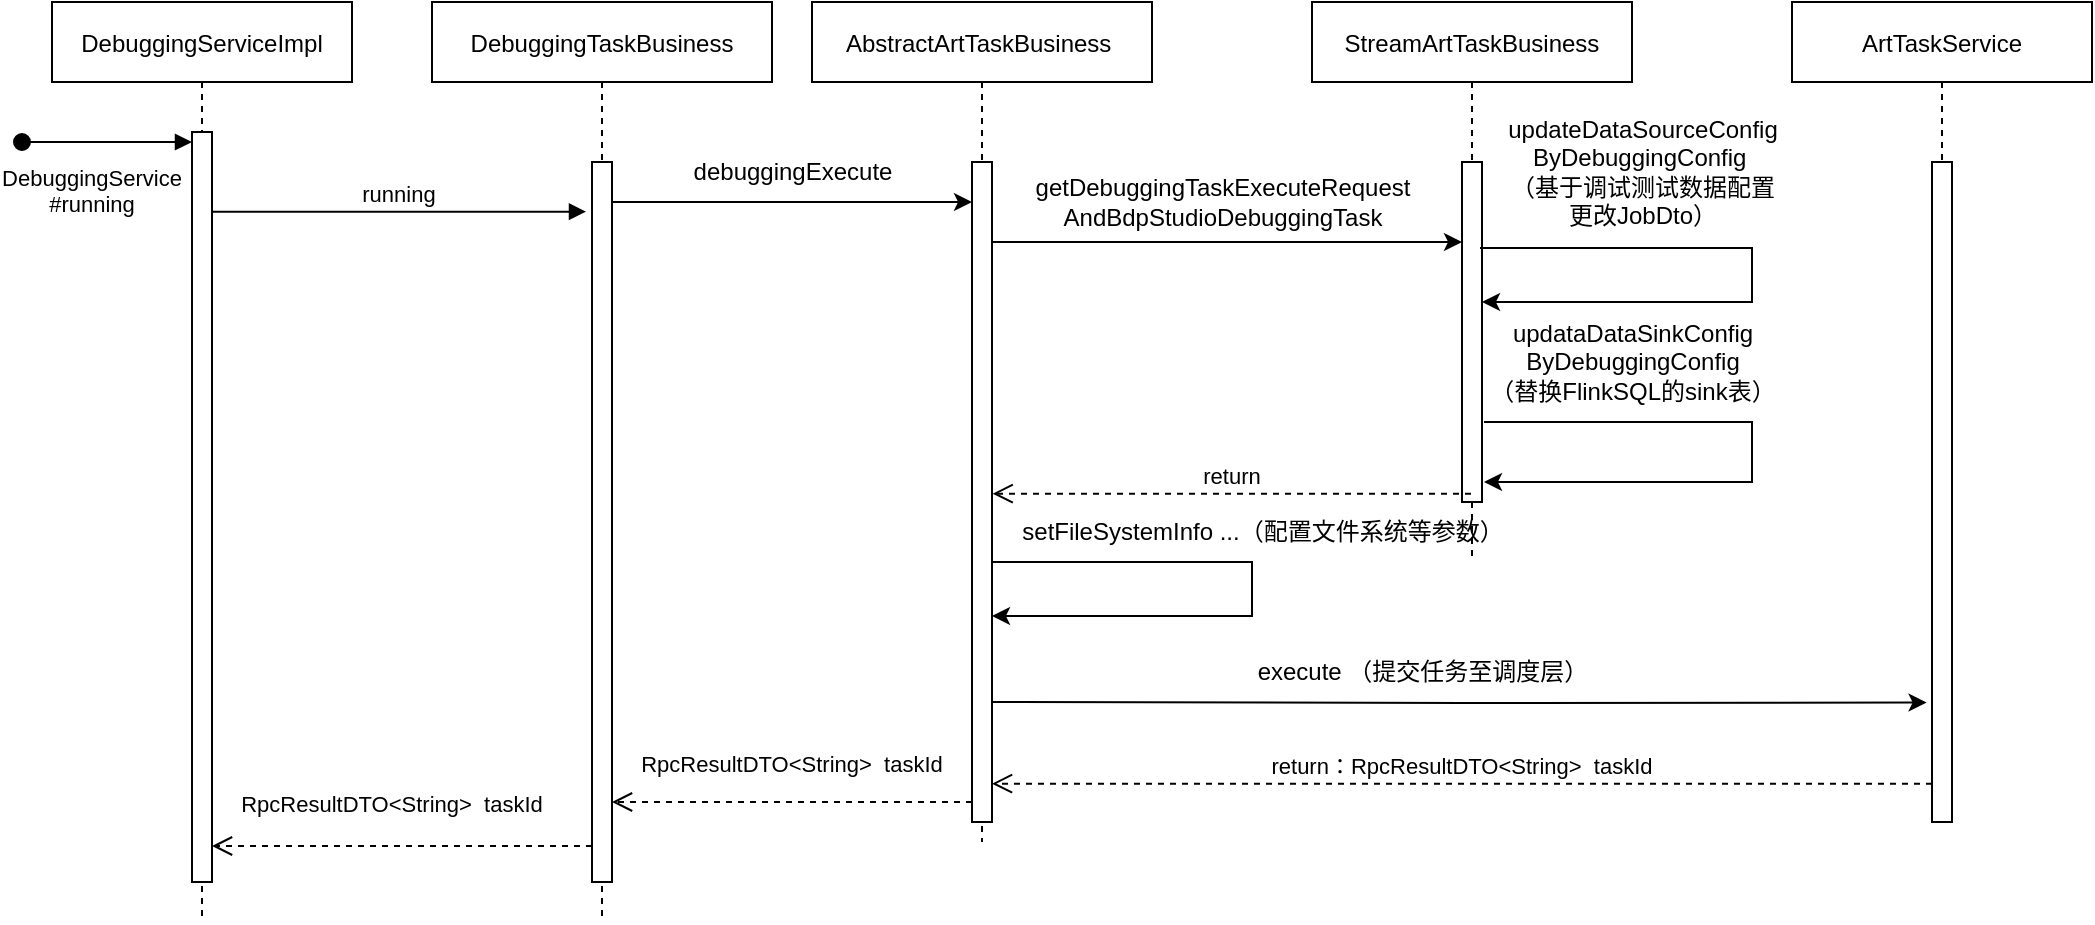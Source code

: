 <mxfile version="20.0.4" type="github">
  <diagram id="kgpKYQtTHZ0yAKxKKP6v" name="Page-1">
    <mxGraphModel dx="2272" dy="762" grid="1" gridSize="10" guides="1" tooltips="1" connect="1" arrows="1" fold="1" page="1" pageScale="1" pageWidth="850" pageHeight="1100" math="0" shadow="0">
      <root>
        <mxCell id="0" />
        <mxCell id="1" parent="0" />
        <mxCell id="3nuBFxr9cyL0pnOWT2aG-1" value="DebuggingServiceImpl" style="shape=umlLifeline;perimeter=lifelinePerimeter;container=1;collapsible=0;recursiveResize=0;rounded=0;shadow=0;strokeWidth=1;" parent="1" vertex="1">
          <mxGeometry x="-230" y="70" width="150" height="460" as="geometry" />
        </mxCell>
        <mxCell id="3nuBFxr9cyL0pnOWT2aG-2" value="" style="points=[];perimeter=orthogonalPerimeter;rounded=0;shadow=0;strokeWidth=1;" parent="3nuBFxr9cyL0pnOWT2aG-1" vertex="1">
          <mxGeometry x="70" y="65" width="10" height="375" as="geometry" />
        </mxCell>
        <mxCell id="3nuBFxr9cyL0pnOWT2aG-3" value="DebuggingService&#xa;#running" style="verticalAlign=bottom;startArrow=oval;endArrow=block;startSize=8;shadow=0;strokeWidth=1;" parent="3nuBFxr9cyL0pnOWT2aG-1" target="3nuBFxr9cyL0pnOWT2aG-2" edge="1">
          <mxGeometry x="-0.176" y="-40" relative="1" as="geometry">
            <mxPoint x="-15" y="70" as="sourcePoint" />
            <Array as="points">
              <mxPoint x="20" y="70" />
              <mxPoint x="30" y="70" />
            </Array>
            <mxPoint as="offset" />
          </mxGeometry>
        </mxCell>
        <mxCell id="3nuBFxr9cyL0pnOWT2aG-5" value="DebuggingTaskBusiness" style="shape=umlLifeline;perimeter=lifelinePerimeter;container=1;collapsible=0;recursiveResize=0;rounded=0;shadow=0;strokeWidth=1;" parent="1" vertex="1">
          <mxGeometry x="-40" y="70" width="170" height="460" as="geometry" />
        </mxCell>
        <mxCell id="3nuBFxr9cyL0pnOWT2aG-6" value="" style="points=[];perimeter=orthogonalPerimeter;rounded=0;shadow=0;strokeWidth=1;" parent="3nuBFxr9cyL0pnOWT2aG-5" vertex="1">
          <mxGeometry x="80" y="80" width="10" height="360" as="geometry" />
        </mxCell>
        <mxCell id="3nuBFxr9cyL0pnOWT2aG-7" value="RpcResultDTO&lt;String&gt;  taskId" style="verticalAlign=bottom;endArrow=open;dashed=1;endSize=8;exitX=0;exitY=0.95;shadow=0;strokeWidth=1;" parent="1" source="3nuBFxr9cyL0pnOWT2aG-6" target="3nuBFxr9cyL0pnOWT2aG-2" edge="1">
          <mxGeometry x="0.053" y="-12" relative="1" as="geometry">
            <mxPoint x="275" y="236" as="targetPoint" />
            <mxPoint as="offset" />
          </mxGeometry>
        </mxCell>
        <mxCell id="3nuBFxr9cyL0pnOWT2aG-8" value="running" style="verticalAlign=bottom;endArrow=block;entryX=-0.3;entryY=0.069;shadow=0;strokeWidth=1;entryDx=0;entryDy=0;entryPerimeter=0;" parent="1" source="3nuBFxr9cyL0pnOWT2aG-2" target="3nuBFxr9cyL0pnOWT2aG-6" edge="1">
          <mxGeometry relative="1" as="geometry">
            <mxPoint x="275" y="160" as="sourcePoint" />
          </mxGeometry>
        </mxCell>
        <mxCell id="IpG74CALEGy_LHDKiSj2-1" value="AbstractArtTaskBusiness " style="shape=umlLifeline;perimeter=lifelinePerimeter;container=1;collapsible=0;recursiveResize=0;rounded=0;shadow=0;strokeWidth=1;" vertex="1" parent="1">
          <mxGeometry x="150" y="70" width="170" height="420" as="geometry" />
        </mxCell>
        <mxCell id="IpG74CALEGy_LHDKiSj2-7" value="" style="points=[];perimeter=orthogonalPerimeter;rounded=0;shadow=0;strokeWidth=1;" vertex="1" parent="IpG74CALEGy_LHDKiSj2-1">
          <mxGeometry x="80" y="80" width="10" height="330" as="geometry" />
        </mxCell>
        <mxCell id="IpG74CALEGy_LHDKiSj2-9" value="debuggingExecute" style="text;html=1;align=center;verticalAlign=middle;resizable=0;points=[];autosize=1;strokeColor=none;fillColor=none;" vertex="1" parent="IpG74CALEGy_LHDKiSj2-1">
          <mxGeometry x="-70" y="70" width="120" height="30" as="geometry" />
        </mxCell>
        <mxCell id="IpG74CALEGy_LHDKiSj2-32" value="" style="endArrow=classic;html=1;rounded=0;" edge="1" parent="IpG74CALEGy_LHDKiSj2-1">
          <mxGeometry width="50" height="50" relative="1" as="geometry">
            <mxPoint x="90" y="280" as="sourcePoint" />
            <mxPoint x="90" y="307.0" as="targetPoint" />
            <Array as="points">
              <mxPoint x="220" y="280" />
              <mxPoint x="220" y="307" />
            </Array>
          </mxGeometry>
        </mxCell>
        <mxCell id="IpG74CALEGy_LHDKiSj2-36" value="" style="edgeStyle=orthogonalEdgeStyle;rounded=0;orthogonalLoop=1;jettySize=auto;html=1;entryX=-0.271;entryY=0.819;entryDx=0;entryDy=0;entryPerimeter=0;" edge="1" parent="IpG74CALEGy_LHDKiSj2-1" target="IpG74CALEGy_LHDKiSj2-17">
          <mxGeometry relative="1" as="geometry">
            <mxPoint x="90" y="350" as="sourcePoint" />
            <mxPoint x="325" y="350" as="targetPoint" />
            <Array as="points" />
          </mxGeometry>
        </mxCell>
        <mxCell id="IpG74CALEGy_LHDKiSj2-42" value="RpcResultDTO&lt;String&gt;  taskId" style="verticalAlign=bottom;endArrow=open;dashed=1;endSize=8;exitX=0;exitY=0.95;shadow=0;strokeWidth=1;" edge="1" parent="IpG74CALEGy_LHDKiSj2-1">
          <mxGeometry y="-10" relative="1" as="geometry">
            <mxPoint x="-100" y="400" as="targetPoint" />
            <mxPoint x="80" y="400" as="sourcePoint" />
            <mxPoint as="offset" />
          </mxGeometry>
        </mxCell>
        <mxCell id="IpG74CALEGy_LHDKiSj2-3" value="StreamArtTaskBusiness" style="shape=umlLifeline;perimeter=lifelinePerimeter;container=1;collapsible=0;recursiveResize=0;rounded=0;shadow=0;strokeWidth=1;" vertex="1" parent="1">
          <mxGeometry x="400" y="70" width="160" height="280" as="geometry" />
        </mxCell>
        <mxCell id="IpG74CALEGy_LHDKiSj2-13" value="" style="points=[];perimeter=orthogonalPerimeter;rounded=0;shadow=0;strokeWidth=1;" vertex="1" parent="IpG74CALEGy_LHDKiSj2-3">
          <mxGeometry x="75" y="80" width="10" height="170" as="geometry" />
        </mxCell>
        <mxCell id="IpG74CALEGy_LHDKiSj2-24" value="" style="endArrow=classic;html=1;rounded=0;" edge="1" parent="IpG74CALEGy_LHDKiSj2-3" target="IpG74CALEGy_LHDKiSj2-13">
          <mxGeometry width="50" height="50" relative="1" as="geometry">
            <mxPoint x="84" y="123" as="sourcePoint" />
            <mxPoint x="90" y="160" as="targetPoint" />
            <Array as="points">
              <mxPoint x="220" y="123" />
              <mxPoint x="220" y="150" />
            </Array>
          </mxGeometry>
        </mxCell>
        <mxCell id="IpG74CALEGy_LHDKiSj2-25" value="" style="endArrow=classic;html=1;rounded=0;" edge="1" parent="IpG74CALEGy_LHDKiSj2-3">
          <mxGeometry width="50" height="50" relative="1" as="geometry">
            <mxPoint x="86" y="210" as="sourcePoint" />
            <mxPoint x="86" y="240" as="targetPoint" />
            <Array as="points">
              <mxPoint x="220" y="210" />
              <mxPoint x="220" y="240" />
            </Array>
          </mxGeometry>
        </mxCell>
        <mxCell id="IpG74CALEGy_LHDKiSj2-33" value="setFileSystemInfo ...（配置文件系统等参数）" style="text;html=1;align=center;verticalAlign=middle;resizable=0;points=[];autosize=1;strokeColor=none;fillColor=none;" vertex="1" parent="IpG74CALEGy_LHDKiSj2-3">
          <mxGeometry x="-155" y="250" width="260" height="30" as="geometry" />
        </mxCell>
        <mxCell id="IpG74CALEGy_LHDKiSj2-31" value="return" style="verticalAlign=bottom;endArrow=open;dashed=1;endSize=8;shadow=0;strokeWidth=1;entryX=-0.018;entryY=-0.139;entryDx=0;entryDy=0;entryPerimeter=0;" edge="1" parent="IpG74CALEGy_LHDKiSj2-3" source="IpG74CALEGy_LHDKiSj2-3" target="IpG74CALEGy_LHDKiSj2-33">
          <mxGeometry relative="1" as="geometry">
            <mxPoint x="-120" y="250.0" as="targetPoint" />
            <mxPoint x="70" y="250.0" as="sourcePoint" />
          </mxGeometry>
        </mxCell>
        <mxCell id="IpG74CALEGy_LHDKiSj2-5" value="ArtTaskService" style="shape=umlLifeline;perimeter=lifelinePerimeter;container=1;collapsible=0;recursiveResize=0;rounded=0;shadow=0;strokeWidth=1;" vertex="1" parent="1">
          <mxGeometry x="640" y="70" width="150" height="410" as="geometry" />
        </mxCell>
        <mxCell id="IpG74CALEGy_LHDKiSj2-17" value="" style="points=[];perimeter=orthogonalPerimeter;rounded=0;shadow=0;strokeWidth=1;" vertex="1" parent="IpG74CALEGy_LHDKiSj2-5">
          <mxGeometry x="70" y="80" width="10" height="330" as="geometry" />
        </mxCell>
        <mxCell id="IpG74CALEGy_LHDKiSj2-8" value="" style="edgeStyle=orthogonalEdgeStyle;rounded=0;orthogonalLoop=1;jettySize=auto;html=1;" edge="1" parent="1" source="3nuBFxr9cyL0pnOWT2aG-6" target="IpG74CALEGy_LHDKiSj2-7">
          <mxGeometry relative="1" as="geometry">
            <Array as="points">
              <mxPoint x="200" y="170" />
              <mxPoint x="200" y="170" />
            </Array>
          </mxGeometry>
        </mxCell>
        <mxCell id="IpG74CALEGy_LHDKiSj2-14" value="" style="edgeStyle=orthogonalEdgeStyle;rounded=0;orthogonalLoop=1;jettySize=auto;html=1;" edge="1" parent="1" source="IpG74CALEGy_LHDKiSj2-7" target="IpG74CALEGy_LHDKiSj2-13">
          <mxGeometry relative="1" as="geometry">
            <Array as="points">
              <mxPoint x="310" y="190" />
              <mxPoint x="310" y="190" />
            </Array>
          </mxGeometry>
        </mxCell>
        <mxCell id="IpG74CALEGy_LHDKiSj2-16" value="getDebuggingTaskExecuteRequest&lt;br&gt;AndBdpStudioDebuggingTask" style="text;html=1;align=center;verticalAlign=middle;resizable=0;points=[];autosize=1;strokeColor=none;fillColor=none;" vertex="1" parent="1">
          <mxGeometry x="250" y="150" width="210" height="40" as="geometry" />
        </mxCell>
        <mxCell id="IpG74CALEGy_LHDKiSj2-39" value="execute （提交任务至调度层）" style="text;html=1;align=center;verticalAlign=middle;resizable=0;points=[];autosize=1;strokeColor=none;fillColor=none;" vertex="1" parent="1">
          <mxGeometry x="360" y="390" width="190" height="30" as="geometry" />
        </mxCell>
        <mxCell id="IpG74CALEGy_LHDKiSj2-40" value="return：RpcResultDTO&lt;String&gt;  taskId" style="verticalAlign=bottom;endArrow=open;dashed=1;endSize=8;shadow=0;strokeWidth=1;entryX=-0.018;entryY=-0.139;entryDx=0;entryDy=0;entryPerimeter=0;" edge="1" parent="1" source="IpG74CALEGy_LHDKiSj2-17">
          <mxGeometry relative="1" as="geometry">
            <mxPoint x="240.0" y="460.83" as="targetPoint" />
            <mxPoint x="472.52" y="460.0" as="sourcePoint" />
          </mxGeometry>
        </mxCell>
        <mxCell id="IpG74CALEGy_LHDKiSj2-19" value="updateDataSourceConfig&lt;br&gt;ByDebuggingConfig&amp;nbsp; &lt;br&gt;（&lt;span lang=&quot;zh-CN&quot;&gt;基于调试测试数据配置&lt;br&gt;更改&lt;/span&gt;&lt;span lang=&quot;en-US&quot;&gt;JobDto&lt;/span&gt;）" style="text;html=1;align=center;verticalAlign=middle;resizable=0;points=[];autosize=1;strokeColor=none;fillColor=none;" vertex="1" parent="1">
          <mxGeometry x="485" y="120" width="160" height="70" as="geometry" />
        </mxCell>
        <mxCell id="IpG74CALEGy_LHDKiSj2-27" value="updataDataSinkConfig&lt;br&gt;ByDebuggingConfig&lt;br&gt;（&lt;span lang=&quot;zh-CN&quot;&gt;替换&lt;/span&gt;&lt;span lang=&quot;en-US&quot;&gt;FlinkSQL&lt;/span&gt;&lt;span lang=&quot;zh-CN&quot;&gt;的&lt;/span&gt;&lt;span lang=&quot;en-US&quot;&gt;sink&lt;/span&gt;&lt;span lang=&quot;zh-CN&quot;&gt;表&lt;/span&gt;）" style="text;html=1;align=center;verticalAlign=middle;resizable=0;points=[];autosize=1;strokeColor=none;fillColor=none;" vertex="1" parent="1">
          <mxGeometry x="475" y="220" width="170" height="60" as="geometry" />
        </mxCell>
      </root>
    </mxGraphModel>
  </diagram>
</mxfile>
